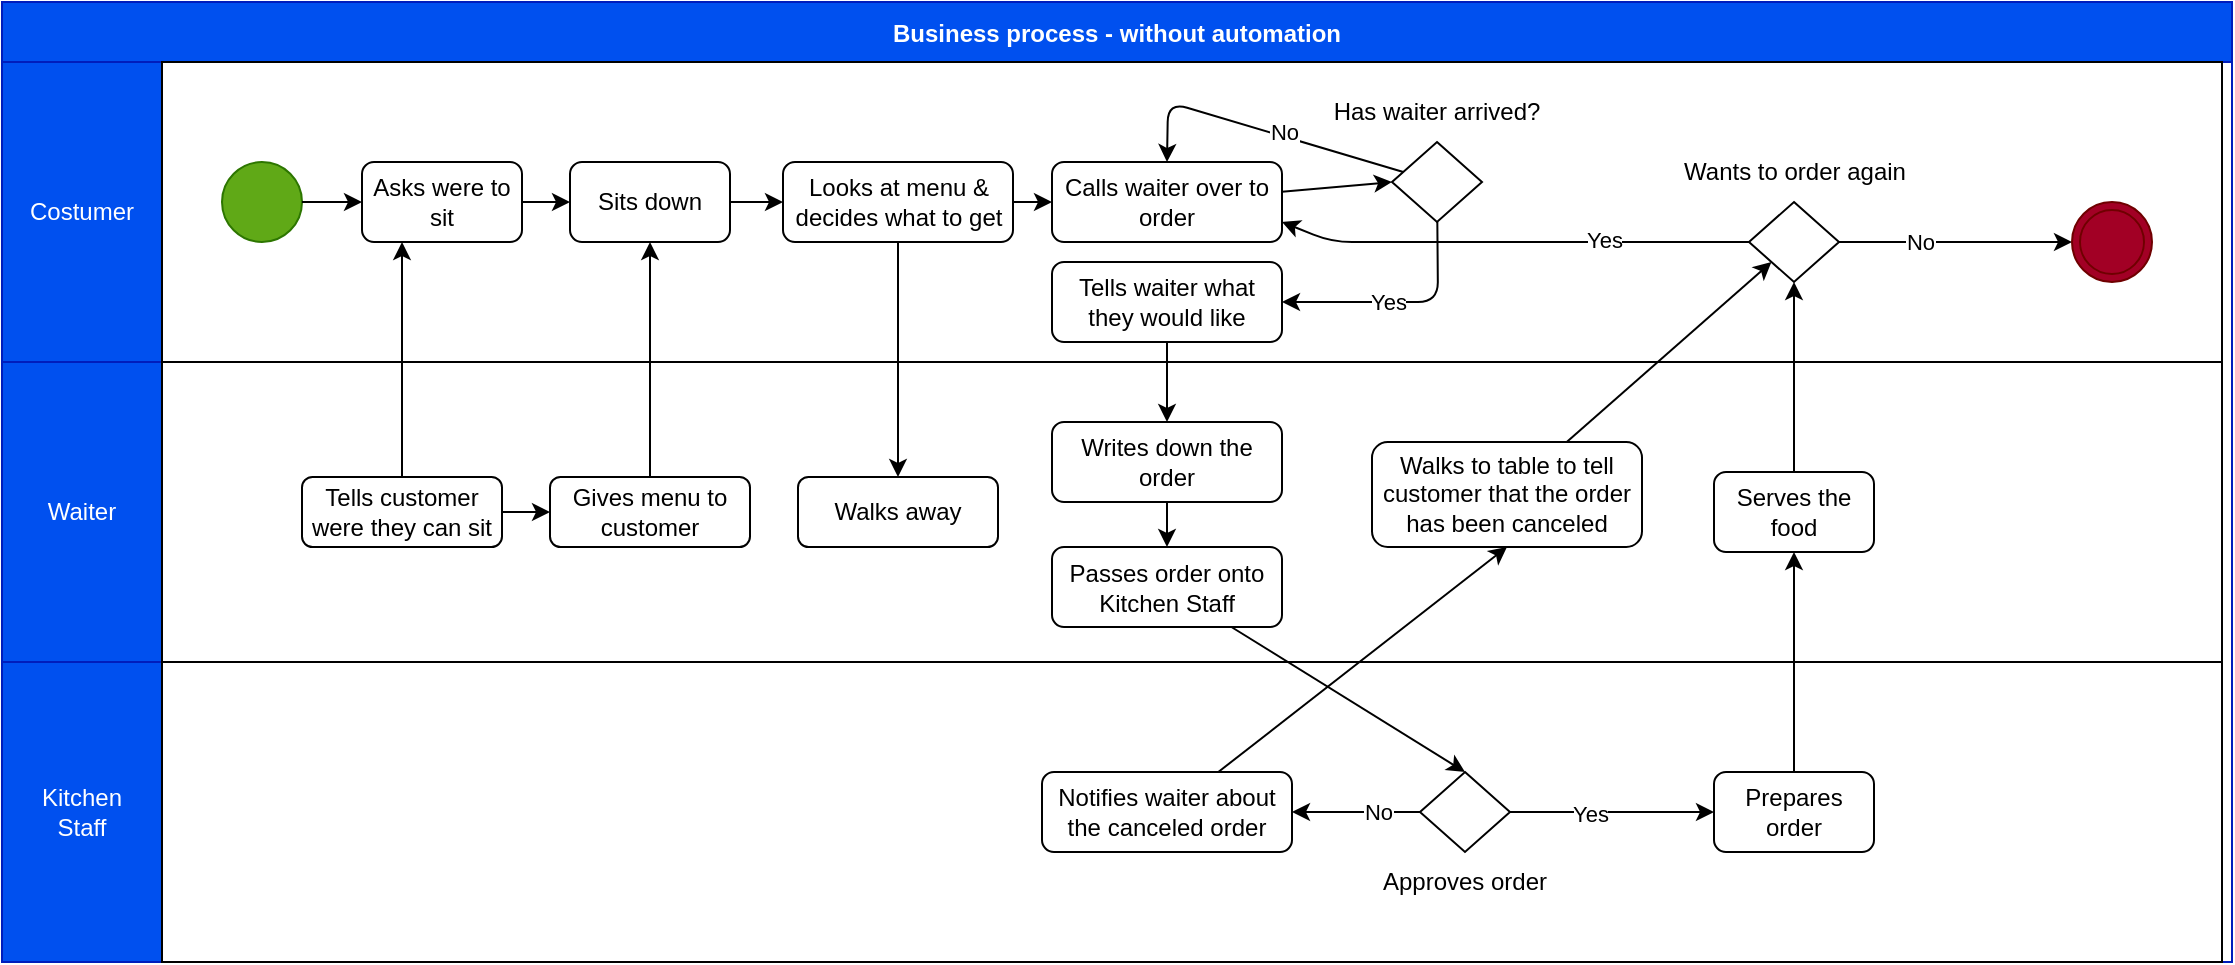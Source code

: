<mxfile>
    <diagram id="epXIanoUvrqCvusTi6Uw" name="Page-1">
        <mxGraphModel dx="1288" dy="1003" grid="1" gridSize="10" guides="1" tooltips="1" connect="1" arrows="1" fold="1" page="1" pageScale="1" pageWidth="850" pageHeight="1100" math="0" shadow="0">
            <root>
                <mxCell id="0"/>
                <mxCell id="1" parent="0"/>
                <mxCell id="2" value="Business process - without automation" style="swimlane;startSize=30;fillColor=#0050ef;fontColor=#ffffff;strokeColor=#001DBC;" parent="1" vertex="1">
                    <mxGeometry x="5" y="20" width="1115" height="480" as="geometry"/>
                </mxCell>
                <mxCell id="13" value="Costumer" style="rounded=0;whiteSpace=wrap;html=1;fillColor=#0050ef;fontColor=#ffffff;strokeColor=#001DBC;" parent="2" vertex="1">
                    <mxGeometry y="30" width="80" height="150" as="geometry"/>
                </mxCell>
                <mxCell id="15" value="Waiter" style="rounded=0;whiteSpace=wrap;html=1;fillColor=#0050ef;fontColor=#ffffff;strokeColor=#001DBC;" parent="2" vertex="1">
                    <mxGeometry y="180" width="80" height="150" as="geometry"/>
                </mxCell>
                <mxCell id="19" value="Kitchen&lt;br&gt;Staff" style="rounded=0;whiteSpace=wrap;html=1;fillColor=#0050ef;fontColor=#ffffff;strokeColor=#001DBC;" parent="2" vertex="1">
                    <mxGeometry y="330" width="80" height="150" as="geometry"/>
                </mxCell>
                <mxCell id="21" value="" style="rounded=0;whiteSpace=wrap;html=1;" parent="2" vertex="1">
                    <mxGeometry x="80" y="30" width="1030" height="150" as="geometry"/>
                </mxCell>
                <mxCell id="10" value="" style="ellipse;whiteSpace=wrap;html=1;aspect=fixed;fillColor=#60a917;fontColor=#ffffff;strokeColor=#2D7600;" parent="2" vertex="1">
                    <mxGeometry x="110" y="80" width="40" height="40" as="geometry"/>
                </mxCell>
                <mxCell id="47" style="edgeStyle=none;html=1;entryX=0;entryY=0.5;entryDx=0;entryDy=0;" parent="2" source="11" target="22" edge="1">
                    <mxGeometry relative="1" as="geometry"/>
                </mxCell>
                <mxCell id="11" value="Asks were to sit" style="rounded=1;whiteSpace=wrap;html=1;" parent="2" vertex="1">
                    <mxGeometry x="180" y="80" width="80" height="40" as="geometry"/>
                </mxCell>
                <mxCell id="12" style="edgeStyle=none;html=1;entryX=0;entryY=0.5;entryDx=0;entryDy=0;" parent="2" source="10" target="11" edge="1">
                    <mxGeometry relative="1" as="geometry"/>
                </mxCell>
                <mxCell id="49" style="edgeStyle=none;html=1;" parent="2" source="22" target="48" edge="1">
                    <mxGeometry relative="1" as="geometry"/>
                </mxCell>
                <mxCell id="22" value="Sits down" style="rounded=1;whiteSpace=wrap;html=1;" parent="2" vertex="1">
                    <mxGeometry x="284" y="80" width="80" height="40" as="geometry"/>
                </mxCell>
                <mxCell id="23" value="" style="rounded=0;whiteSpace=wrap;html=1;" parent="2" vertex="1">
                    <mxGeometry x="80" y="180" width="1030" height="150" as="geometry"/>
                </mxCell>
                <mxCell id="24" value="" style="rounded=0;whiteSpace=wrap;html=1;" parent="2" vertex="1">
                    <mxGeometry x="80" y="330" width="1030" height="150" as="geometry"/>
                </mxCell>
                <mxCell id="28" style="edgeStyle=none;html=1;entryX=0;entryY=0.5;entryDx=0;entryDy=0;" parent="2" source="25" target="27" edge="1">
                    <mxGeometry relative="1" as="geometry"/>
                </mxCell>
                <mxCell id="29" value="No" style="edgeLabel;html=1;align=center;verticalAlign=middle;resizable=0;points=[];" parent="28" vertex="1" connectable="0">
                    <mxGeometry x="-0.308" relative="1" as="geometry">
                        <mxPoint as="offset"/>
                    </mxGeometry>
                </mxCell>
                <mxCell id="78" style="edgeStyle=none;html=1;entryX=1;entryY=0.75;entryDx=0;entryDy=0;" parent="2" source="25" target="57" edge="1">
                    <mxGeometry relative="1" as="geometry">
                        <Array as="points">
                            <mxPoint x="665" y="120"/>
                        </Array>
                    </mxGeometry>
                </mxCell>
                <mxCell id="79" value="Yes" style="edgeLabel;html=1;align=center;verticalAlign=middle;resizable=0;points=[];" parent="78" vertex="1" connectable="0">
                    <mxGeometry x="-0.38" y="-1" relative="1" as="geometry">
                        <mxPoint as="offset"/>
                    </mxGeometry>
                </mxCell>
                <mxCell id="25" value="" style="rhombus;whiteSpace=wrap;html=1;" parent="2" vertex="1">
                    <mxGeometry x="873.5" y="100" width="45" height="40" as="geometry"/>
                </mxCell>
                <mxCell id="26" value="Wants to order again" style="text;html=1;strokeColor=none;fillColor=none;align=center;verticalAlign=middle;whiteSpace=wrap;rounded=0;" parent="2" vertex="1">
                    <mxGeometry x="839.75" y="70" width="112.5" height="30" as="geometry"/>
                </mxCell>
                <mxCell id="27" value="" style="ellipse;shape=doubleEllipse;whiteSpace=wrap;html=1;aspect=fixed;fillColor=#a20025;fontColor=#ffffff;strokeColor=#6F0000;" parent="2" vertex="1">
                    <mxGeometry x="1035" y="100" width="40" height="40" as="geometry"/>
                </mxCell>
                <mxCell id="37" style="edgeStyle=none;html=1;" parent="2" source="30" target="35" edge="1">
                    <mxGeometry relative="1" as="geometry"/>
                </mxCell>
                <mxCell id="64" value="Yes" style="edgeLabel;html=1;align=center;verticalAlign=middle;resizable=0;points=[];" parent="37" vertex="1" connectable="0">
                    <mxGeometry x="-0.219" y="-1" relative="1" as="geometry">
                        <mxPoint as="offset"/>
                    </mxGeometry>
                </mxCell>
                <mxCell id="66" style="edgeStyle=none;html=1;entryX=1;entryY=0.5;entryDx=0;entryDy=0;" parent="2" source="30" target="65" edge="1">
                    <mxGeometry relative="1" as="geometry"/>
                </mxCell>
                <mxCell id="67" value="No" style="edgeLabel;html=1;align=center;verticalAlign=middle;resizable=0;points=[];" parent="66" vertex="1" connectable="0">
                    <mxGeometry x="-0.339" relative="1" as="geometry">
                        <mxPoint as="offset"/>
                    </mxGeometry>
                </mxCell>
                <mxCell id="30" value="" style="rhombus;whiteSpace=wrap;html=1;" parent="2" vertex="1">
                    <mxGeometry x="709" y="385" width="45" height="40" as="geometry"/>
                </mxCell>
                <mxCell id="33" value="Approves order" style="text;html=1;strokeColor=none;fillColor=none;align=center;verticalAlign=middle;whiteSpace=wrap;rounded=0;" parent="2" vertex="1">
                    <mxGeometry x="675.25" y="425" width="112.5" height="30" as="geometry"/>
                </mxCell>
                <mxCell id="39" style="edgeStyle=none;html=1;entryX=0.5;entryY=1;entryDx=0;entryDy=0;" parent="2" source="35" target="38" edge="1">
                    <mxGeometry relative="1" as="geometry"/>
                </mxCell>
                <mxCell id="35" value="Prepares order" style="rounded=1;whiteSpace=wrap;html=1;" parent="2" vertex="1">
                    <mxGeometry x="856" y="385" width="80" height="40" as="geometry"/>
                </mxCell>
                <mxCell id="63" style="edgeStyle=none;html=1;entryX=0.5;entryY=1;entryDx=0;entryDy=0;" parent="2" source="38" target="25" edge="1">
                    <mxGeometry relative="1" as="geometry"/>
                </mxCell>
                <mxCell id="38" value="Serves the food" style="rounded=1;whiteSpace=wrap;html=1;" parent="2" vertex="1">
                    <mxGeometry x="856" y="235" width="80" height="40" as="geometry"/>
                </mxCell>
                <mxCell id="52" style="edgeStyle=none;html=1;entryX=0;entryY=0.5;entryDx=0;entryDy=0;" parent="2" source="41" target="50" edge="1">
                    <mxGeometry relative="1" as="geometry"/>
                </mxCell>
                <mxCell id="68" style="edgeStyle=none;html=1;entryX=0.25;entryY=1;entryDx=0;entryDy=0;" parent="2" source="41" target="11" edge="1">
                    <mxGeometry relative="1" as="geometry"/>
                </mxCell>
                <mxCell id="41" value="Tells customer were they can sit" style="rounded=1;whiteSpace=wrap;html=1;" parent="2" vertex="1">
                    <mxGeometry x="150" y="237.5" width="100" height="35" as="geometry"/>
                </mxCell>
                <mxCell id="58" style="edgeStyle=none;html=1;entryX=0;entryY=0.5;entryDx=0;entryDy=0;" parent="2" source="48" target="57" edge="1">
                    <mxGeometry relative="1" as="geometry"/>
                </mxCell>
                <mxCell id="69" style="edgeStyle=none;html=1;" parent="2" source="48" target="55" edge="1">
                    <mxGeometry relative="1" as="geometry"/>
                </mxCell>
                <mxCell id="48" value="Looks at menu &amp;amp; decides what to get" style="rounded=1;whiteSpace=wrap;html=1;" parent="2" vertex="1">
                    <mxGeometry x="390.5" y="80" width="115" height="40" as="geometry"/>
                </mxCell>
                <mxCell id="51" style="edgeStyle=none;html=1;entryX=0.5;entryY=1;entryDx=0;entryDy=0;" parent="2" source="50" target="22" edge="1">
                    <mxGeometry relative="1" as="geometry"/>
                </mxCell>
                <mxCell id="50" value="Gives menu to customer" style="rounded=1;whiteSpace=wrap;html=1;" parent="2" vertex="1">
                    <mxGeometry x="274" y="237.5" width="100" height="35" as="geometry"/>
                </mxCell>
                <mxCell id="55" value="Walks away" style="rounded=1;whiteSpace=wrap;html=1;" parent="2" vertex="1">
                    <mxGeometry x="398" y="237.5" width="100" height="35" as="geometry"/>
                </mxCell>
                <mxCell id="74" style="edgeStyle=none;html=1;entryX=0;entryY=0.5;entryDx=0;entryDy=0;" parent="2" source="57" target="72" edge="1">
                    <mxGeometry relative="1" as="geometry"/>
                </mxCell>
                <mxCell id="57" value="Calls waiter over to order" style="rounded=1;whiteSpace=wrap;html=1;" parent="2" vertex="1">
                    <mxGeometry x="525" y="80" width="115" height="40" as="geometry"/>
                </mxCell>
                <mxCell id="71" style="edgeStyle=none;html=1;" parent="2" source="62" target="70" edge="1">
                    <mxGeometry relative="1" as="geometry"/>
                </mxCell>
                <mxCell id="62" value="Tells waiter what they would like" style="rounded=1;whiteSpace=wrap;html=1;" parent="2" vertex="1">
                    <mxGeometry x="525" y="130" width="115" height="40" as="geometry"/>
                </mxCell>
                <mxCell id="88" style="edgeStyle=none;html=1;entryX=0.5;entryY=1;entryDx=0;entryDy=0;" parent="2" source="65" target="83" edge="1">
                    <mxGeometry relative="1" as="geometry"/>
                </mxCell>
                <mxCell id="65" value="Notifies waiter about the canceled order" style="rounded=1;whiteSpace=wrap;html=1;" parent="2" vertex="1">
                    <mxGeometry x="520" y="385" width="125" height="40" as="geometry"/>
                </mxCell>
                <mxCell id="86" value="" style="edgeStyle=none;html=1;" parent="2" source="70" target="85" edge="1">
                    <mxGeometry relative="1" as="geometry"/>
                </mxCell>
                <mxCell id="70" value="Writes down the order" style="rounded=1;whiteSpace=wrap;html=1;" parent="2" vertex="1">
                    <mxGeometry x="525" y="210" width="115" height="40" as="geometry"/>
                </mxCell>
                <mxCell id="75" style="edgeStyle=none;html=1;entryX=0.5;entryY=0;entryDx=0;entryDy=0;" parent="2" source="72" target="57" edge="1">
                    <mxGeometry relative="1" as="geometry">
                        <Array as="points">
                            <mxPoint x="583" y="50"/>
                        </Array>
                    </mxGeometry>
                </mxCell>
                <mxCell id="76" value="No" style="edgeLabel;html=1;align=center;verticalAlign=middle;resizable=0;points=[];" parent="75" vertex="1" connectable="0">
                    <mxGeometry x="-0.493" y="1" relative="1" as="geometry">
                        <mxPoint x="-23" y="-10" as="offset"/>
                    </mxGeometry>
                </mxCell>
                <mxCell id="80" style="edgeStyle=none;html=1;entryX=1;entryY=0.5;entryDx=0;entryDy=0;" parent="2" source="72" target="62" edge="1">
                    <mxGeometry relative="1" as="geometry">
                        <Array as="points">
                            <mxPoint x="718" y="150"/>
                        </Array>
                    </mxGeometry>
                </mxCell>
                <mxCell id="81" value="Yes" style="edgeLabel;html=1;align=center;verticalAlign=middle;resizable=0;points=[];" parent="80" vertex="1" connectable="0">
                    <mxGeometry x="0.103" relative="1" as="geometry">
                        <mxPoint as="offset"/>
                    </mxGeometry>
                </mxCell>
                <mxCell id="72" value="" style="rhombus;whiteSpace=wrap;html=1;" parent="2" vertex="1">
                    <mxGeometry x="695" y="70" width="45" height="40" as="geometry"/>
                </mxCell>
                <mxCell id="73" value="Has waiter arrived?" style="text;html=1;strokeColor=none;fillColor=none;align=center;verticalAlign=middle;whiteSpace=wrap;rounded=0;" parent="2" vertex="1">
                    <mxGeometry x="661.25" y="40" width="112.5" height="30" as="geometry"/>
                </mxCell>
                <mxCell id="89" style="edgeStyle=none;html=1;entryX=0;entryY=1;entryDx=0;entryDy=0;" parent="2" source="83" target="25" edge="1">
                    <mxGeometry relative="1" as="geometry"/>
                </mxCell>
                <mxCell id="83" value="Walks to table to tell customer that the order has been canceled" style="rounded=1;whiteSpace=wrap;html=1;" parent="2" vertex="1">
                    <mxGeometry x="685" y="220" width="135" height="52.5" as="geometry"/>
                </mxCell>
                <mxCell id="87" style="edgeStyle=none;html=1;entryX=0.5;entryY=0;entryDx=0;entryDy=0;" parent="2" source="85" target="30" edge="1">
                    <mxGeometry relative="1" as="geometry"/>
                </mxCell>
                <mxCell id="85" value="Passes order onto Kitchen Staff" style="rounded=1;whiteSpace=wrap;html=1;" parent="2" vertex="1">
                    <mxGeometry x="525" y="272.5" width="115" height="40" as="geometry"/>
                </mxCell>
            </root>
        </mxGraphModel>
    </diagram>
</mxfile>